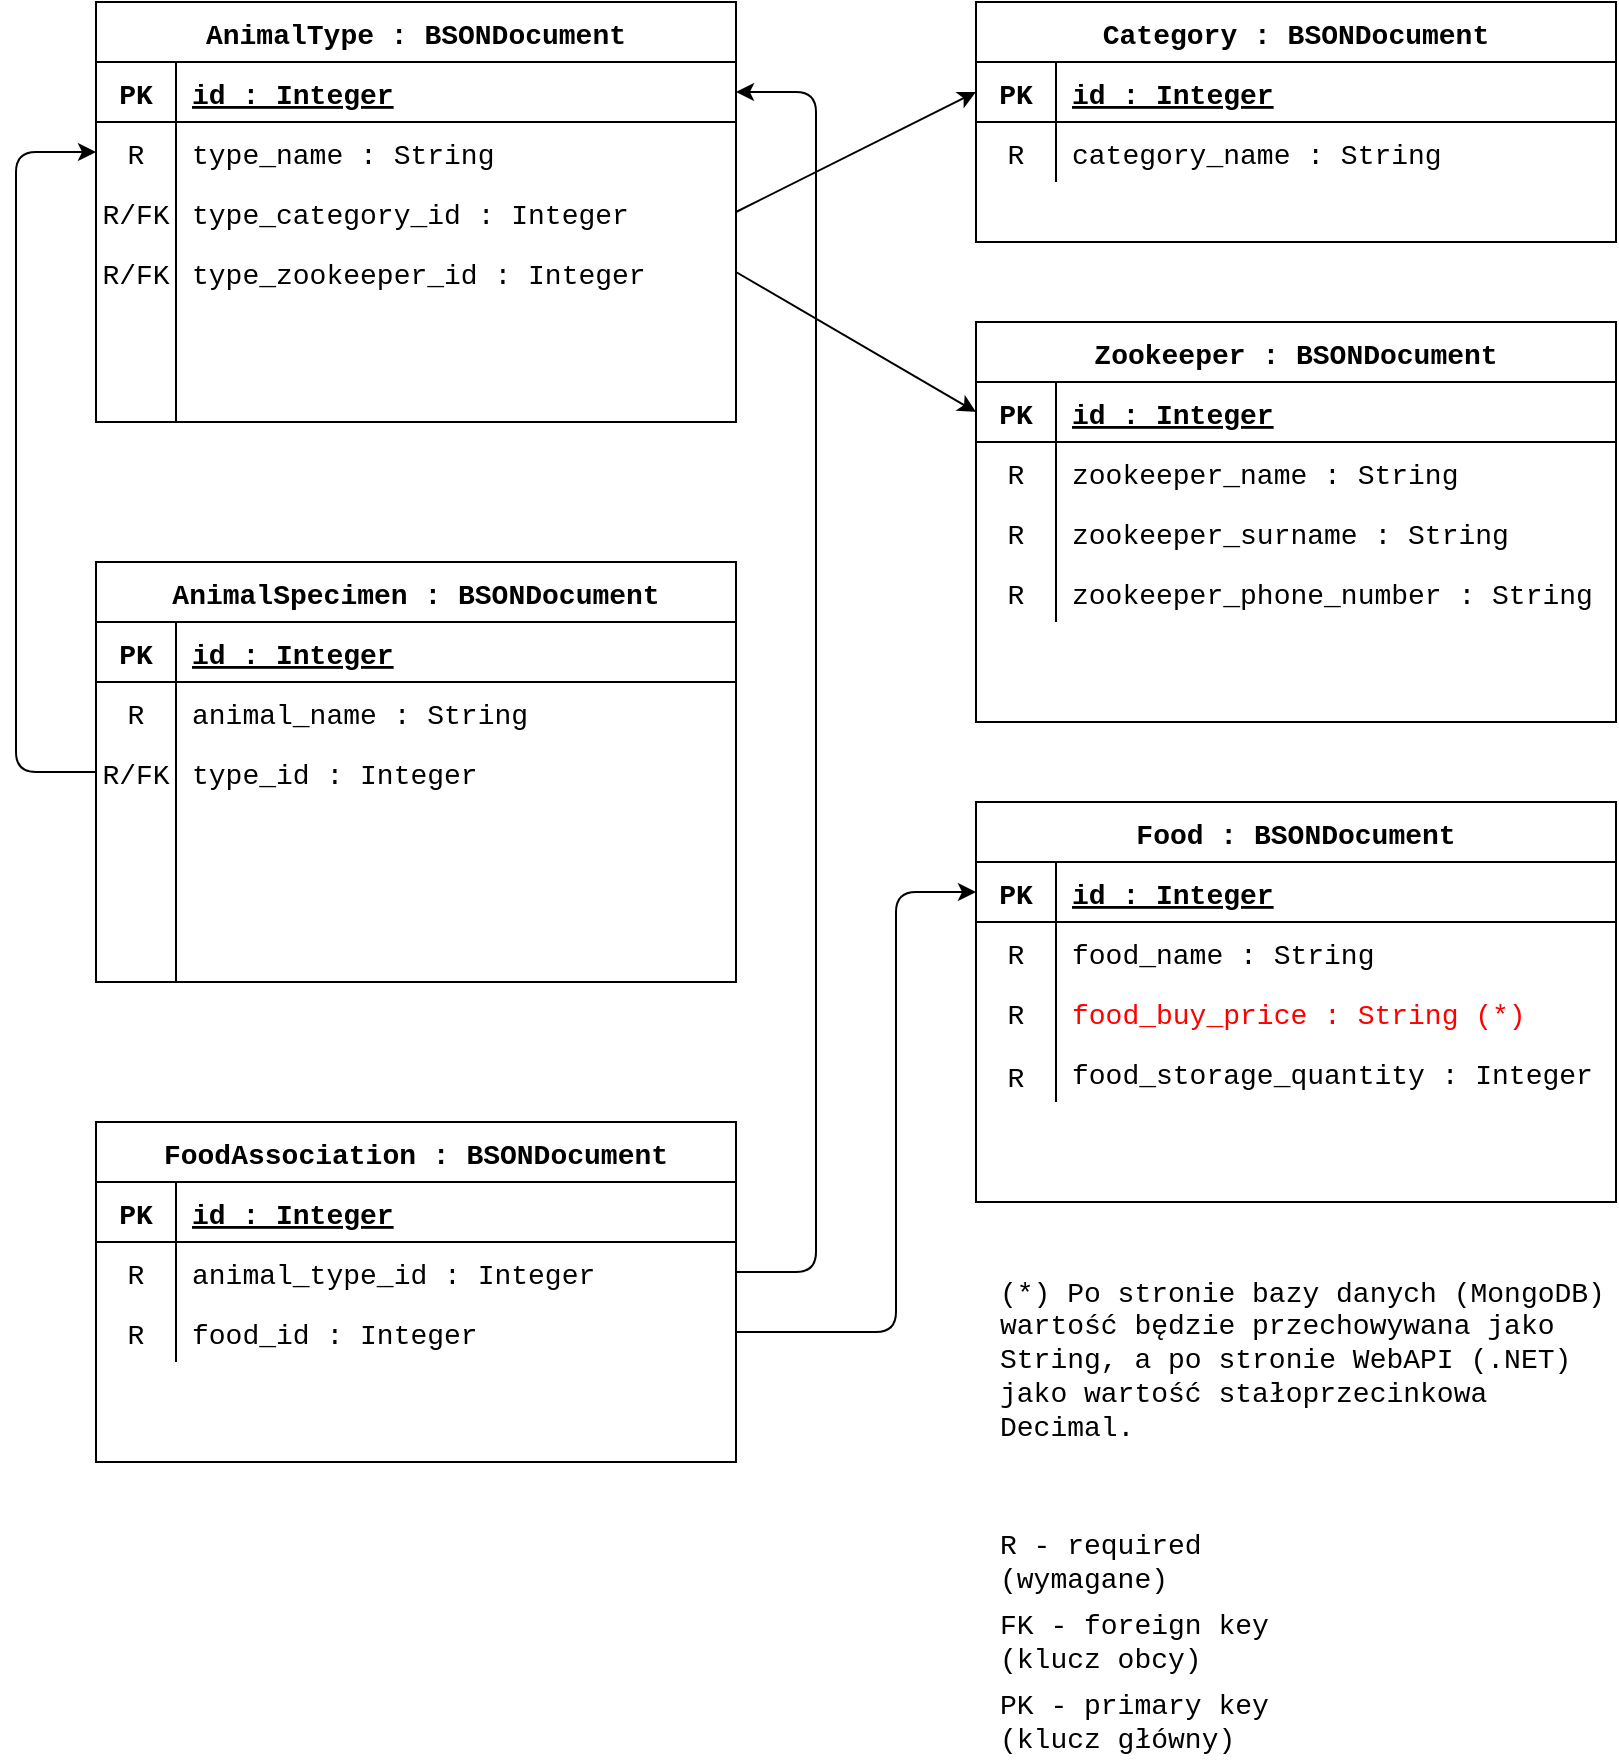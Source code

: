 <mxfile version="14.7.3" type="github">
  <diagram id="IGLxWHjV8x6iXl9puWFN" name="Page-1">
    <mxGraphModel dx="1822" dy="791" grid="1" gridSize="10" guides="1" tooltips="1" connect="1" arrows="1" fold="1" page="0" pageScale="1" pageWidth="827" pageHeight="1169" math="0" shadow="0">
      <root>
        <mxCell id="0" />
        <mxCell id="1" parent="0" />
        <mxCell id="Fxgzw8GBScZq0T7jmYtF-1" value="Zookeeper : BSONDocument" style="shape=table;startSize=30;container=1;collapsible=1;childLayout=tableLayout;fixedRows=1;rowLines=0;fontStyle=1;align=center;resizeLast=1;fontFamily=Courier New;fontSize=14;" parent="1" vertex="1">
          <mxGeometry x="440" y="240" width="320" height="200" as="geometry" />
        </mxCell>
        <mxCell id="Fxgzw8GBScZq0T7jmYtF-2" value="" style="shape=partialRectangle;collapsible=0;dropTarget=0;pointerEvents=0;fillColor=none;top=0;left=0;bottom=1;right=0;points=[[0,0.5],[1,0.5]];portConstraint=eastwest;fontFamily=Courier New;fontSize=14;" parent="Fxgzw8GBScZq0T7jmYtF-1" vertex="1">
          <mxGeometry y="30" width="320" height="30" as="geometry" />
        </mxCell>
        <mxCell id="Fxgzw8GBScZq0T7jmYtF-3" value="PK" style="shape=partialRectangle;connectable=0;fillColor=none;top=0;left=0;bottom=0;right=0;fontStyle=1;overflow=hidden;fontFamily=Courier New;fontSize=14;" parent="Fxgzw8GBScZq0T7jmYtF-2" vertex="1">
          <mxGeometry width="40" height="30" as="geometry" />
        </mxCell>
        <mxCell id="Fxgzw8GBScZq0T7jmYtF-4" value="id : Integer" style="shape=partialRectangle;connectable=0;fillColor=none;top=0;left=0;bottom=0;right=0;align=left;spacingLeft=6;fontStyle=5;overflow=hidden;fontFamily=Courier New;fontSize=14;" parent="Fxgzw8GBScZq0T7jmYtF-2" vertex="1">
          <mxGeometry x="40" width="280" height="30" as="geometry" />
        </mxCell>
        <mxCell id="Fxgzw8GBScZq0T7jmYtF-5" value="" style="shape=partialRectangle;collapsible=0;dropTarget=0;pointerEvents=0;fillColor=none;top=0;left=0;bottom=0;right=0;points=[[0,0.5],[1,0.5]];portConstraint=eastwest;fontFamily=Courier New;fontSize=14;" parent="Fxgzw8GBScZq0T7jmYtF-1" vertex="1">
          <mxGeometry y="60" width="320" height="30" as="geometry" />
        </mxCell>
        <mxCell id="Fxgzw8GBScZq0T7jmYtF-6" value="R" style="shape=partialRectangle;connectable=0;fillColor=none;top=0;left=0;bottom=0;right=0;editable=1;overflow=hidden;fontFamily=Courier New;fontSize=14;" parent="Fxgzw8GBScZq0T7jmYtF-5" vertex="1">
          <mxGeometry width="40" height="30" as="geometry" />
        </mxCell>
        <mxCell id="Fxgzw8GBScZq0T7jmYtF-7" value="zookeeper_name : String" style="shape=partialRectangle;connectable=0;fillColor=none;top=0;left=0;bottom=0;right=0;align=left;spacingLeft=6;overflow=hidden;fontFamily=Courier New;fontSize=14;" parent="Fxgzw8GBScZq0T7jmYtF-5" vertex="1">
          <mxGeometry x="40" width="280" height="30" as="geometry" />
        </mxCell>
        <mxCell id="Fxgzw8GBScZq0T7jmYtF-8" value="" style="shape=partialRectangle;collapsible=0;dropTarget=0;pointerEvents=0;fillColor=none;top=0;left=0;bottom=0;right=0;points=[[0,0.5],[1,0.5]];portConstraint=eastwest;fontFamily=Courier New;fontSize=14;" parent="Fxgzw8GBScZq0T7jmYtF-1" vertex="1">
          <mxGeometry y="90" width="320" height="30" as="geometry" />
        </mxCell>
        <mxCell id="Fxgzw8GBScZq0T7jmYtF-9" value="R" style="shape=partialRectangle;connectable=0;fillColor=none;top=0;left=0;bottom=0;right=0;editable=1;overflow=hidden;fontFamily=Courier New;fontSize=14;" parent="Fxgzw8GBScZq0T7jmYtF-8" vertex="1">
          <mxGeometry width="40" height="30" as="geometry" />
        </mxCell>
        <mxCell id="Fxgzw8GBScZq0T7jmYtF-10" value="zookeeper_surname : String" style="shape=partialRectangle;connectable=0;fillColor=none;top=0;left=0;bottom=0;right=0;align=left;spacingLeft=6;overflow=hidden;fontFamily=Courier New;fontSize=14;" parent="Fxgzw8GBScZq0T7jmYtF-8" vertex="1">
          <mxGeometry x="40" width="280" height="30" as="geometry" />
        </mxCell>
        <mxCell id="Fxgzw8GBScZq0T7jmYtF-11" value="" style="shape=partialRectangle;collapsible=0;dropTarget=0;pointerEvents=0;fillColor=none;top=0;left=0;bottom=0;right=0;points=[[0,0.5],[1,0.5]];portConstraint=eastwest;fontFamily=Courier New;fontSize=14;" parent="Fxgzw8GBScZq0T7jmYtF-1" vertex="1">
          <mxGeometry y="120" width="320" height="30" as="geometry" />
        </mxCell>
        <mxCell id="Fxgzw8GBScZq0T7jmYtF-12" value="R" style="shape=partialRectangle;connectable=0;fillColor=none;top=0;left=0;bottom=0;right=0;editable=1;overflow=hidden;fontFamily=Courier New;fontSize=14;" parent="Fxgzw8GBScZq0T7jmYtF-11" vertex="1">
          <mxGeometry width="40" height="30" as="geometry" />
        </mxCell>
        <mxCell id="Fxgzw8GBScZq0T7jmYtF-13" value="zookeeper_phone_number : String" style="shape=partialRectangle;connectable=0;fillColor=none;top=0;left=0;bottom=0;right=0;align=left;spacingLeft=6;overflow=hidden;fontFamily=Courier New;fontSize=14;" parent="Fxgzw8GBScZq0T7jmYtF-11" vertex="1">
          <mxGeometry x="40" width="280" height="30" as="geometry" />
        </mxCell>
        <mxCell id="Fxgzw8GBScZq0T7jmYtF-14" value="Category : BSONDocument" style="shape=table;startSize=30;container=1;collapsible=1;childLayout=tableLayout;fixedRows=1;rowLines=0;fontStyle=1;align=center;resizeLast=1;fontFamily=Courier New;fontSize=14;" parent="1" vertex="1">
          <mxGeometry x="440" y="80" width="320" height="120" as="geometry" />
        </mxCell>
        <mxCell id="Fxgzw8GBScZq0T7jmYtF-15" value="" style="shape=partialRectangle;collapsible=0;dropTarget=0;pointerEvents=0;fillColor=none;top=0;left=0;bottom=1;right=0;points=[[0,0.5],[1,0.5]];portConstraint=eastwest;fontFamily=Courier New;fontSize=14;" parent="Fxgzw8GBScZq0T7jmYtF-14" vertex="1">
          <mxGeometry y="30" width="320" height="30" as="geometry" />
        </mxCell>
        <mxCell id="Fxgzw8GBScZq0T7jmYtF-16" value="PK" style="shape=partialRectangle;connectable=0;fillColor=none;top=0;left=0;bottom=0;right=0;fontStyle=1;overflow=hidden;fontFamily=Courier New;fontSize=14;" parent="Fxgzw8GBScZq0T7jmYtF-15" vertex="1">
          <mxGeometry width="40" height="30" as="geometry" />
        </mxCell>
        <mxCell id="Fxgzw8GBScZq0T7jmYtF-17" value="id : Integer" style="shape=partialRectangle;connectable=0;fillColor=none;top=0;left=0;bottom=0;right=0;align=left;spacingLeft=6;fontStyle=5;overflow=hidden;fontFamily=Courier New;fontSize=14;" parent="Fxgzw8GBScZq0T7jmYtF-15" vertex="1">
          <mxGeometry x="40" width="280" height="30" as="geometry" />
        </mxCell>
        <mxCell id="Fxgzw8GBScZq0T7jmYtF-18" value="" style="shape=partialRectangle;collapsible=0;dropTarget=0;pointerEvents=0;fillColor=none;top=0;left=0;bottom=0;right=0;points=[[0,0.5],[1,0.5]];portConstraint=eastwest;fontFamily=Courier New;fontSize=14;" parent="Fxgzw8GBScZq0T7jmYtF-14" vertex="1">
          <mxGeometry y="60" width="320" height="30" as="geometry" />
        </mxCell>
        <mxCell id="Fxgzw8GBScZq0T7jmYtF-19" value="R" style="shape=partialRectangle;connectable=0;fillColor=none;top=0;left=0;bottom=0;right=0;editable=1;overflow=hidden;fontFamily=Courier New;fontSize=14;" parent="Fxgzw8GBScZq0T7jmYtF-18" vertex="1">
          <mxGeometry width="40" height="30" as="geometry" />
        </mxCell>
        <mxCell id="Fxgzw8GBScZq0T7jmYtF-20" value="category_name : String" style="shape=partialRectangle;connectable=0;fillColor=none;top=0;left=0;bottom=0;right=0;align=left;spacingLeft=6;overflow=hidden;fontFamily=Courier New;fontSize=14;" parent="Fxgzw8GBScZq0T7jmYtF-18" vertex="1">
          <mxGeometry x="40" width="280" height="30" as="geometry" />
        </mxCell>
        <mxCell id="Fxgzw8GBScZq0T7jmYtF-21" value="" style="group;fontFamily=Courier New;fontSize=14;" parent="1" vertex="1" connectable="0">
          <mxGeometry x="440" y="480" width="320" height="200" as="geometry" />
        </mxCell>
        <mxCell id="Fxgzw8GBScZq0T7jmYtF-22" value="Food : BSONDocument" style="shape=table;startSize=30;container=1;collapsible=1;childLayout=tableLayout;fixedRows=1;rowLines=0;fontStyle=1;align=center;resizeLast=1;fontFamily=Courier New;fontSize=14;" parent="Fxgzw8GBScZq0T7jmYtF-21" vertex="1">
          <mxGeometry width="320" height="200" as="geometry" />
        </mxCell>
        <mxCell id="Fxgzw8GBScZq0T7jmYtF-23" value="" style="shape=partialRectangle;collapsible=0;dropTarget=0;pointerEvents=0;fillColor=none;top=0;left=0;bottom=1;right=0;points=[[0,0.5],[1,0.5]];portConstraint=eastwest;fontFamily=Courier New;fontSize=14;" parent="Fxgzw8GBScZq0T7jmYtF-22" vertex="1">
          <mxGeometry y="30" width="320" height="30" as="geometry" />
        </mxCell>
        <mxCell id="Fxgzw8GBScZq0T7jmYtF-24" value="PK" style="shape=partialRectangle;connectable=0;fillColor=none;top=0;left=0;bottom=0;right=0;fontStyle=1;overflow=hidden;fontFamily=Courier New;fontSize=14;" parent="Fxgzw8GBScZq0T7jmYtF-23" vertex="1">
          <mxGeometry width="40" height="30" as="geometry" />
        </mxCell>
        <mxCell id="Fxgzw8GBScZq0T7jmYtF-25" value="id : Integer" style="shape=partialRectangle;connectable=0;fillColor=none;top=0;left=0;bottom=0;right=0;align=left;spacingLeft=6;fontStyle=5;overflow=hidden;fontFamily=Courier New;fontSize=14;" parent="Fxgzw8GBScZq0T7jmYtF-23" vertex="1">
          <mxGeometry x="40" width="280" height="30" as="geometry" />
        </mxCell>
        <mxCell id="Fxgzw8GBScZq0T7jmYtF-26" value="" style="shape=partialRectangle;collapsible=0;dropTarget=0;pointerEvents=0;fillColor=none;top=0;left=0;bottom=0;right=0;points=[[0,0.5],[1,0.5]];portConstraint=eastwest;fontFamily=Courier New;fontSize=14;" parent="Fxgzw8GBScZq0T7jmYtF-22" vertex="1">
          <mxGeometry y="60" width="320" height="30" as="geometry" />
        </mxCell>
        <mxCell id="Fxgzw8GBScZq0T7jmYtF-27" value="R" style="shape=partialRectangle;connectable=0;fillColor=none;top=0;left=0;bottom=0;right=0;editable=1;overflow=hidden;fontFamily=Courier New;fontSize=14;" parent="Fxgzw8GBScZq0T7jmYtF-26" vertex="1">
          <mxGeometry width="40" height="30" as="geometry" />
        </mxCell>
        <mxCell id="Fxgzw8GBScZq0T7jmYtF-28" value="food_name : String" style="shape=partialRectangle;connectable=0;fillColor=none;top=0;left=0;bottom=0;right=0;align=left;spacingLeft=6;overflow=hidden;fontFamily=Courier New;fontSize=14;" parent="Fxgzw8GBScZq0T7jmYtF-26" vertex="1">
          <mxGeometry x="40" width="280" height="30" as="geometry" />
        </mxCell>
        <mxCell id="Fxgzw8GBScZq0T7jmYtF-29" value="" style="shape=partialRectangle;collapsible=0;dropTarget=0;pointerEvents=0;fillColor=none;top=0;left=0;bottom=0;right=0;points=[[0,0.5],[1,0.5]];portConstraint=eastwest;fontFamily=Courier New;fontSize=14;" parent="Fxgzw8GBScZq0T7jmYtF-22" vertex="1">
          <mxGeometry y="90" width="320" height="30" as="geometry" />
        </mxCell>
        <mxCell id="Fxgzw8GBScZq0T7jmYtF-30" value="" style="shape=partialRectangle;connectable=0;fillColor=none;top=0;left=0;bottom=0;right=0;editable=1;overflow=hidden;fontFamily=Courier New;fontSize=14;" parent="Fxgzw8GBScZq0T7jmYtF-29" vertex="1">
          <mxGeometry width="40" height="30" as="geometry" />
        </mxCell>
        <mxCell id="Fxgzw8GBScZq0T7jmYtF-31" value="food_buy_price : String (*)" style="shape=partialRectangle;connectable=0;fillColor=none;top=0;left=0;bottom=0;right=0;align=left;spacingLeft=6;overflow=hidden;fontFamily=Courier New;fontSize=14;fontColor=#FF0000;" parent="Fxgzw8GBScZq0T7jmYtF-29" vertex="1">
          <mxGeometry x="40" width="280" height="30" as="geometry" />
        </mxCell>
        <mxCell id="Fxgzw8GBScZq0T7jmYtF-32" value="" style="shape=partialRectangle;collapsible=0;dropTarget=0;pointerEvents=0;fillColor=none;top=0;left=0;bottom=0;right=0;points=[[0,0.5],[1,0.5]];portConstraint=eastwest;fontFamily=Courier New;fontSize=14;" parent="Fxgzw8GBScZq0T7jmYtF-22" vertex="1">
          <mxGeometry y="120" width="320" height="30" as="geometry" />
        </mxCell>
        <mxCell id="Fxgzw8GBScZq0T7jmYtF-33" value="" style="shape=partialRectangle;connectable=0;fillColor=none;top=0;left=0;bottom=0;right=0;editable=1;overflow=hidden;fontFamily=Courier New;fontSize=14;" parent="Fxgzw8GBScZq0T7jmYtF-32" vertex="1">
          <mxGeometry width="40" height="30" as="geometry" />
        </mxCell>
        <mxCell id="Fxgzw8GBScZq0T7jmYtF-34" value="food_storage_quantity : Integer" style="shape=partialRectangle;connectable=0;fillColor=none;top=0;left=0;bottom=0;right=0;align=left;spacingLeft=6;overflow=hidden;fontFamily=Courier New;fontSize=14;" parent="Fxgzw8GBScZq0T7jmYtF-32" vertex="1">
          <mxGeometry x="40" width="280" height="30" as="geometry" />
        </mxCell>
        <mxCell id="Fxgzw8GBScZq0T7jmYtF-35" value="R" style="shape=partialRectangle;connectable=0;fillColor=none;top=0;left=0;bottom=0;right=0;editable=1;overflow=hidden;fontFamily=Courier New;fontSize=14;" parent="Fxgzw8GBScZq0T7jmYtF-21" vertex="1">
          <mxGeometry y="117.5" width="40" height="37.5" as="geometry" />
        </mxCell>
        <mxCell id="Fxgzw8GBScZq0T7jmYtF-36" value="R" style="shape=partialRectangle;connectable=0;fillColor=none;top=0;left=0;bottom=0;right=0;editable=1;overflow=hidden;fontFamily=Courier New;fontSize=14;" parent="Fxgzw8GBScZq0T7jmYtF-21" vertex="1">
          <mxGeometry y="86" width="40" height="37.5" as="geometry" />
        </mxCell>
        <mxCell id="Fxgzw8GBScZq0T7jmYtF-37" value="" style="group;fontFamily=Courier New;fontSize=14;" parent="1" vertex="1" connectable="0">
          <mxGeometry y="80" width="320" height="240" as="geometry" />
        </mxCell>
        <mxCell id="Fxgzw8GBScZq0T7jmYtF-38" value="AnimalType : BSONDocument" style="shape=table;startSize=30;container=1;collapsible=1;childLayout=tableLayout;fixedRows=1;rowLines=0;fontStyle=1;align=center;resizeLast=1;fontFamily=Courier New;fontSize=14;" parent="Fxgzw8GBScZq0T7jmYtF-37" vertex="1">
          <mxGeometry width="320" height="210" as="geometry" />
        </mxCell>
        <mxCell id="Fxgzw8GBScZq0T7jmYtF-39" value="" style="shape=partialRectangle;collapsible=0;dropTarget=0;pointerEvents=0;fillColor=none;top=0;left=0;bottom=1;right=0;points=[[0,0.5],[1,0.5]];portConstraint=eastwest;fontFamily=Courier New;fontSize=14;" parent="Fxgzw8GBScZq0T7jmYtF-38" vertex="1">
          <mxGeometry y="30" width="320" height="30" as="geometry" />
        </mxCell>
        <mxCell id="Fxgzw8GBScZq0T7jmYtF-40" value="PK" style="shape=partialRectangle;connectable=0;fillColor=none;top=0;left=0;bottom=0;right=0;fontStyle=1;overflow=hidden;fontFamily=Courier New;fontSize=14;" parent="Fxgzw8GBScZq0T7jmYtF-39" vertex="1">
          <mxGeometry width="40" height="30" as="geometry" />
        </mxCell>
        <mxCell id="Fxgzw8GBScZq0T7jmYtF-41" value="id : Integer" style="shape=partialRectangle;connectable=0;fillColor=none;top=0;left=0;bottom=0;right=0;align=left;spacingLeft=6;fontStyle=5;overflow=hidden;fontFamily=Courier New;fontSize=14;" parent="Fxgzw8GBScZq0T7jmYtF-39" vertex="1">
          <mxGeometry x="40" width="280" height="30" as="geometry" />
        </mxCell>
        <mxCell id="Fxgzw8GBScZq0T7jmYtF-42" value="" style="shape=partialRectangle;collapsible=0;dropTarget=0;pointerEvents=0;fillColor=none;top=0;left=0;bottom=0;right=0;points=[[0,0.5],[1,0.5]];portConstraint=eastwest;fontFamily=Courier New;fontSize=14;" parent="Fxgzw8GBScZq0T7jmYtF-38" vertex="1">
          <mxGeometry y="60" width="320" height="30" as="geometry" />
        </mxCell>
        <mxCell id="Fxgzw8GBScZq0T7jmYtF-43" value="R" style="shape=partialRectangle;connectable=0;fillColor=none;top=0;left=0;bottom=0;right=0;editable=1;overflow=hidden;fontFamily=Courier New;fontSize=14;" parent="Fxgzw8GBScZq0T7jmYtF-42" vertex="1">
          <mxGeometry width="40" height="30" as="geometry" />
        </mxCell>
        <mxCell id="Fxgzw8GBScZq0T7jmYtF-44" value="type_name : String" style="shape=partialRectangle;connectable=0;fillColor=none;top=0;left=0;bottom=0;right=0;align=left;spacingLeft=6;overflow=hidden;fontFamily=Courier New;fontSize=14;" parent="Fxgzw8GBScZq0T7jmYtF-42" vertex="1">
          <mxGeometry x="40" width="280" height="30" as="geometry" />
        </mxCell>
        <mxCell id="Fxgzw8GBScZq0T7jmYtF-45" value="" style="shape=partialRectangle;collapsible=0;dropTarget=0;pointerEvents=0;fillColor=none;top=0;left=0;bottom=0;right=0;points=[[0,0.5],[1,0.5]];portConstraint=eastwest;fontFamily=Courier New;fontSize=14;" parent="Fxgzw8GBScZq0T7jmYtF-38" vertex="1">
          <mxGeometry y="90" width="320" height="30" as="geometry" />
        </mxCell>
        <mxCell id="Fxgzw8GBScZq0T7jmYtF-46" value="R/FK" style="shape=partialRectangle;connectable=0;fillColor=none;top=0;left=0;bottom=0;right=0;editable=1;overflow=hidden;fontFamily=Courier New;fontSize=14;" parent="Fxgzw8GBScZq0T7jmYtF-45" vertex="1">
          <mxGeometry width="40" height="30" as="geometry" />
        </mxCell>
        <mxCell id="Fxgzw8GBScZq0T7jmYtF-47" value="type_category_id : Integer" style="shape=partialRectangle;connectable=0;fillColor=none;top=0;left=0;bottom=0;right=0;align=left;spacingLeft=6;overflow=hidden;fontFamily=Courier New;fontSize=14;" parent="Fxgzw8GBScZq0T7jmYtF-45" vertex="1">
          <mxGeometry x="40" width="280" height="30" as="geometry" />
        </mxCell>
        <mxCell id="Fxgzw8GBScZq0T7jmYtF-48" value="" style="shape=partialRectangle;collapsible=0;dropTarget=0;pointerEvents=0;fillColor=none;top=0;left=0;bottom=0;right=0;points=[[0,0.5],[1,0.5]];portConstraint=eastwest;fontFamily=Courier New;fontSize=14;" parent="Fxgzw8GBScZq0T7jmYtF-38" vertex="1">
          <mxGeometry y="120" width="320" height="30" as="geometry" />
        </mxCell>
        <mxCell id="Fxgzw8GBScZq0T7jmYtF-49" value="R/FK" style="shape=partialRectangle;connectable=0;fillColor=none;top=0;left=0;bottom=0;right=0;editable=1;overflow=hidden;fontFamily=Courier New;fontSize=14;" parent="Fxgzw8GBScZq0T7jmYtF-48" vertex="1">
          <mxGeometry width="40" height="30" as="geometry" />
        </mxCell>
        <mxCell id="Fxgzw8GBScZq0T7jmYtF-50" value="type_zookeeper_id : Integer" style="shape=partialRectangle;connectable=0;fillColor=none;top=0;left=0;bottom=0;right=0;align=left;spacingLeft=6;overflow=hidden;fontFamily=Courier New;fontSize=14;" parent="Fxgzw8GBScZq0T7jmYtF-48" vertex="1">
          <mxGeometry x="40" width="280" height="30" as="geometry" />
        </mxCell>
        <mxCell id="Fxgzw8GBScZq0T7jmYtF-51" value="" style="shape=partialRectangle;collapsible=0;dropTarget=0;pointerEvents=0;fillColor=none;top=0;left=0;bottom=0;right=0;points=[[0,0.5],[1,0.5]];portConstraint=eastwest;fontFamily=Courier New;fontSize=14;" parent="Fxgzw8GBScZq0T7jmYtF-38" vertex="1">
          <mxGeometry y="150" width="320" height="30" as="geometry" />
        </mxCell>
        <mxCell id="Fxgzw8GBScZq0T7jmYtF-52" value="" style="shape=partialRectangle;connectable=0;fillColor=none;top=0;left=0;bottom=0;right=0;editable=1;overflow=hidden;fontFamily=Courier New;fontSize=14;" parent="Fxgzw8GBScZq0T7jmYtF-51" vertex="1">
          <mxGeometry width="40" height="30" as="geometry" />
        </mxCell>
        <mxCell id="Fxgzw8GBScZq0T7jmYtF-53" value="" style="shape=partialRectangle;connectable=0;fillColor=none;top=0;left=0;bottom=0;right=0;align=left;spacingLeft=6;overflow=hidden;fontFamily=Courier New;fontSize=14;" parent="Fxgzw8GBScZq0T7jmYtF-51" vertex="1">
          <mxGeometry x="40" width="280" height="30" as="geometry" />
        </mxCell>
        <mxCell id="Fxgzw8GBScZq0T7jmYtF-54" value="" style="shape=partialRectangle;collapsible=0;dropTarget=0;pointerEvents=0;fillColor=none;top=0;left=0;bottom=0;right=0;points=[[0,0.5],[1,0.5]];portConstraint=eastwest;fontFamily=Courier New;fontSize=14;" parent="Fxgzw8GBScZq0T7jmYtF-38" vertex="1">
          <mxGeometry y="180" width="320" height="30" as="geometry" />
        </mxCell>
        <mxCell id="Fxgzw8GBScZq0T7jmYtF-55" value="" style="shape=partialRectangle;connectable=0;fillColor=none;top=0;left=0;bottom=0;right=0;editable=1;overflow=hidden;fontFamily=Courier New;fontSize=14;" parent="Fxgzw8GBScZq0T7jmYtF-54" vertex="1">
          <mxGeometry width="40" height="30" as="geometry" />
        </mxCell>
        <mxCell id="Fxgzw8GBScZq0T7jmYtF-56" value="" style="shape=partialRectangle;connectable=0;fillColor=none;top=0;left=0;bottom=0;right=0;align=left;spacingLeft=6;overflow=hidden;fontFamily=Courier New;fontSize=14;" parent="Fxgzw8GBScZq0T7jmYtF-54" vertex="1">
          <mxGeometry x="40" width="280" height="30" as="geometry" />
        </mxCell>
        <mxCell id="Fxgzw8GBScZq0T7jmYtF-60" value="&lt;div&gt;R - required&lt;/div&gt;&lt;div&gt;(wymagane)&lt;/div&gt;" style="text;html=1;strokeColor=none;fillColor=none;align=left;verticalAlign=middle;whiteSpace=wrap;rounded=0;fontFamily=Courier New;fontSize=14;spacingLeft=10;" parent="1" vertex="1">
          <mxGeometry x="440" y="840.5" width="240" height="39" as="geometry" />
        </mxCell>
        <mxCell id="Fxgzw8GBScZq0T7jmYtF-61" value="&lt;div&gt;FK - foreign key&lt;/div&gt;&lt;div&gt;(klucz obcy)&lt;br&gt;&lt;/div&gt;" style="text;html=1;strokeColor=none;fillColor=none;align=left;verticalAlign=middle;whiteSpace=wrap;rounded=0;fontFamily=Courier New;fontSize=14;spacingLeft=10;" parent="1" vertex="1">
          <mxGeometry x="440" y="879.5" width="240" height="40" as="geometry" />
        </mxCell>
        <mxCell id="Fxgzw8GBScZq0T7jmYtF-62" value="&lt;div&gt;(*) Po stronie bazy danych (MongoDB)&lt;/div&gt;&lt;div&gt;wartość będzie przechowywana jako&lt;/div&gt;&lt;div&gt;String, a po stronie WebAPI (.NET)&lt;/div&gt;&lt;div&gt;jako wartość stałoprzecinkowa Decimal.&lt;br&gt;&lt;/div&gt;" style="text;html=1;strokeColor=none;fillColor=none;align=left;verticalAlign=middle;whiteSpace=wrap;rounded=0;fontFamily=Courier New;fontSize=14;spacingLeft=10;" parent="1" vertex="1">
          <mxGeometry x="440" y="719" width="320" height="80" as="geometry" />
        </mxCell>
        <mxCell id="Fxgzw8GBScZq0T7jmYtF-63" value="&lt;div&gt;PK - primary key&lt;/div&gt;&lt;div&gt;(klucz główny)&lt;br&gt;&lt;/div&gt;" style="text;html=1;strokeColor=none;fillColor=none;align=left;verticalAlign=middle;whiteSpace=wrap;rounded=0;fontFamily=Courier New;fontSize=14;spacingLeft=10;" parent="1" vertex="1">
          <mxGeometry x="440" y="919.5" width="240" height="40" as="geometry" />
        </mxCell>
        <mxCell id="6MuuVzTeAzCvTg_UAYK_-52" value="" style="group;fontFamily=Courier New;fontSize=14;" vertex="1" connectable="0" parent="1">
          <mxGeometry y="360" width="320" height="160" as="geometry" />
        </mxCell>
        <mxCell id="6MuuVzTeAzCvTg_UAYK_-53" value="AnimalSpecimen : BSONDocument" style="shape=table;startSize=30;container=1;collapsible=1;childLayout=tableLayout;fixedRows=1;rowLines=0;fontStyle=1;align=center;resizeLast=1;fontFamily=Courier New;fontSize=14;" vertex="1" parent="6MuuVzTeAzCvTg_UAYK_-52">
          <mxGeometry width="320" height="210" as="geometry" />
        </mxCell>
        <mxCell id="6MuuVzTeAzCvTg_UAYK_-54" value="" style="shape=partialRectangle;collapsible=0;dropTarget=0;pointerEvents=0;fillColor=none;top=0;left=0;bottom=1;right=0;points=[[0,0.5],[1,0.5]];portConstraint=eastwest;fontFamily=Courier New;fontSize=14;" vertex="1" parent="6MuuVzTeAzCvTg_UAYK_-53">
          <mxGeometry y="30" width="320" height="30" as="geometry" />
        </mxCell>
        <mxCell id="6MuuVzTeAzCvTg_UAYK_-55" value="PK" style="shape=partialRectangle;connectable=0;fillColor=none;top=0;left=0;bottom=0;right=0;fontStyle=1;overflow=hidden;fontFamily=Courier New;fontSize=14;" vertex="1" parent="6MuuVzTeAzCvTg_UAYK_-54">
          <mxGeometry width="40" height="30" as="geometry" />
        </mxCell>
        <mxCell id="6MuuVzTeAzCvTg_UAYK_-56" value="id : Integer" style="shape=partialRectangle;connectable=0;fillColor=none;top=0;left=0;bottom=0;right=0;align=left;spacingLeft=6;fontStyle=5;overflow=hidden;fontFamily=Courier New;fontSize=14;" vertex="1" parent="6MuuVzTeAzCvTg_UAYK_-54">
          <mxGeometry x="40" width="280" height="30" as="geometry" />
        </mxCell>
        <mxCell id="6MuuVzTeAzCvTg_UAYK_-57" value="" style="shape=partialRectangle;collapsible=0;dropTarget=0;pointerEvents=0;fillColor=none;top=0;left=0;bottom=0;right=0;points=[[0,0.5],[1,0.5]];portConstraint=eastwest;fontFamily=Courier New;fontSize=14;" vertex="1" parent="6MuuVzTeAzCvTg_UAYK_-53">
          <mxGeometry y="60" width="320" height="30" as="geometry" />
        </mxCell>
        <mxCell id="6MuuVzTeAzCvTg_UAYK_-58" value="R" style="shape=partialRectangle;connectable=0;fillColor=none;top=0;left=0;bottom=0;right=0;editable=1;overflow=hidden;fontFamily=Courier New;fontSize=14;" vertex="1" parent="6MuuVzTeAzCvTg_UAYK_-57">
          <mxGeometry width="40" height="30" as="geometry" />
        </mxCell>
        <mxCell id="6MuuVzTeAzCvTg_UAYK_-59" value="animal_name : String" style="shape=partialRectangle;connectable=0;fillColor=none;top=0;left=0;bottom=0;right=0;align=left;spacingLeft=6;overflow=hidden;fontFamily=Courier New;fontSize=14;" vertex="1" parent="6MuuVzTeAzCvTg_UAYK_-57">
          <mxGeometry x="40" width="280" height="30" as="geometry" />
        </mxCell>
        <mxCell id="6MuuVzTeAzCvTg_UAYK_-60" value="" style="shape=partialRectangle;collapsible=0;dropTarget=0;pointerEvents=0;fillColor=none;top=0;left=0;bottom=0;right=0;points=[[0,0.5],[1,0.5]];portConstraint=eastwest;fontFamily=Courier New;fontSize=14;" vertex="1" parent="6MuuVzTeAzCvTg_UAYK_-53">
          <mxGeometry y="90" width="320" height="30" as="geometry" />
        </mxCell>
        <mxCell id="6MuuVzTeAzCvTg_UAYK_-61" value="R/FK" style="shape=partialRectangle;connectable=0;fillColor=none;top=0;left=0;bottom=0;right=0;editable=1;overflow=hidden;fontFamily=Courier New;fontSize=14;" vertex="1" parent="6MuuVzTeAzCvTg_UAYK_-60">
          <mxGeometry width="40" height="30" as="geometry" />
        </mxCell>
        <mxCell id="6MuuVzTeAzCvTg_UAYK_-62" value="type_id : Integer" style="shape=partialRectangle;connectable=0;fillColor=none;top=0;left=0;bottom=0;right=0;align=left;spacingLeft=6;overflow=hidden;fontFamily=Courier New;fontSize=14;" vertex="1" parent="6MuuVzTeAzCvTg_UAYK_-60">
          <mxGeometry x="40" width="280" height="30" as="geometry" />
        </mxCell>
        <mxCell id="6MuuVzTeAzCvTg_UAYK_-63" value="" style="shape=partialRectangle;collapsible=0;dropTarget=0;pointerEvents=0;fillColor=none;top=0;left=0;bottom=0;right=0;points=[[0,0.5],[1,0.5]];portConstraint=eastwest;fontFamily=Courier New;fontSize=14;" vertex="1" parent="6MuuVzTeAzCvTg_UAYK_-53">
          <mxGeometry y="120" width="320" height="30" as="geometry" />
        </mxCell>
        <mxCell id="6MuuVzTeAzCvTg_UAYK_-64" value="" style="shape=partialRectangle;connectable=0;fillColor=none;top=0;left=0;bottom=0;right=0;editable=1;overflow=hidden;fontFamily=Courier New;fontSize=14;" vertex="1" parent="6MuuVzTeAzCvTg_UAYK_-63">
          <mxGeometry width="40" height="30" as="geometry" />
        </mxCell>
        <mxCell id="6MuuVzTeAzCvTg_UAYK_-65" value="" style="shape=partialRectangle;connectable=0;fillColor=none;top=0;left=0;bottom=0;right=0;align=left;spacingLeft=6;overflow=hidden;fontFamily=Courier New;fontSize=14;" vertex="1" parent="6MuuVzTeAzCvTg_UAYK_-63">
          <mxGeometry x="40" width="280" height="30" as="geometry" />
        </mxCell>
        <mxCell id="6MuuVzTeAzCvTg_UAYK_-66" value="" style="shape=partialRectangle;collapsible=0;dropTarget=0;pointerEvents=0;fillColor=none;top=0;left=0;bottom=0;right=0;points=[[0,0.5],[1,0.5]];portConstraint=eastwest;fontFamily=Courier New;fontSize=14;" vertex="1" parent="6MuuVzTeAzCvTg_UAYK_-53">
          <mxGeometry y="150" width="320" height="30" as="geometry" />
        </mxCell>
        <mxCell id="6MuuVzTeAzCvTg_UAYK_-67" value="" style="shape=partialRectangle;connectable=0;fillColor=none;top=0;left=0;bottom=0;right=0;editable=1;overflow=hidden;fontFamily=Courier New;fontSize=14;" vertex="1" parent="6MuuVzTeAzCvTg_UAYK_-66">
          <mxGeometry width="40" height="30" as="geometry" />
        </mxCell>
        <mxCell id="6MuuVzTeAzCvTg_UAYK_-68" value="" style="shape=partialRectangle;connectable=0;fillColor=none;top=0;left=0;bottom=0;right=0;align=left;spacingLeft=6;overflow=hidden;fontFamily=Courier New;fontSize=14;" vertex="1" parent="6MuuVzTeAzCvTg_UAYK_-66">
          <mxGeometry x="40" width="280" height="30" as="geometry" />
        </mxCell>
        <mxCell id="6MuuVzTeAzCvTg_UAYK_-69" value="" style="shape=partialRectangle;collapsible=0;dropTarget=0;pointerEvents=0;fillColor=none;top=0;left=0;bottom=0;right=0;points=[[0,0.5],[1,0.5]];portConstraint=eastwest;fontFamily=Courier New;fontSize=14;" vertex="1" parent="6MuuVzTeAzCvTg_UAYK_-53">
          <mxGeometry y="180" width="320" height="30" as="geometry" />
        </mxCell>
        <mxCell id="6MuuVzTeAzCvTg_UAYK_-70" value="" style="shape=partialRectangle;connectable=0;fillColor=none;top=0;left=0;bottom=0;right=0;editable=1;overflow=hidden;fontFamily=Courier New;fontSize=14;" vertex="1" parent="6MuuVzTeAzCvTg_UAYK_-69">
          <mxGeometry width="40" height="30" as="geometry" />
        </mxCell>
        <mxCell id="6MuuVzTeAzCvTg_UAYK_-71" value="" style="shape=partialRectangle;connectable=0;fillColor=none;top=0;left=0;bottom=0;right=0;align=left;spacingLeft=6;overflow=hidden;fontFamily=Courier New;fontSize=14;" vertex="1" parent="6MuuVzTeAzCvTg_UAYK_-69">
          <mxGeometry x="40" width="280" height="30" as="geometry" />
        </mxCell>
        <mxCell id="6MuuVzTeAzCvTg_UAYK_-72" value="" style="endArrow=classic;html=1;fontFamily=Courier New;entryX=0;entryY=0.5;entryDx=0;entryDy=0;exitX=1;exitY=0.5;exitDx=0;exitDy=0;" edge="1" parent="1" source="Fxgzw8GBScZq0T7jmYtF-45" target="Fxgzw8GBScZq0T7jmYtF-15">
          <mxGeometry width="50" height="50" relative="1" as="geometry">
            <mxPoint x="380" y="480" as="sourcePoint" />
            <mxPoint x="430" y="430" as="targetPoint" />
          </mxGeometry>
        </mxCell>
        <mxCell id="6MuuVzTeAzCvTg_UAYK_-73" value="" style="endArrow=classic;html=1;fontFamily=Courier New;entryX=0;entryY=0.5;entryDx=0;entryDy=0;exitX=1;exitY=0.5;exitDx=0;exitDy=0;" edge="1" parent="1" source="Fxgzw8GBScZq0T7jmYtF-48" target="Fxgzw8GBScZq0T7jmYtF-2">
          <mxGeometry width="50" height="50" relative="1" as="geometry">
            <mxPoint x="330" y="195" as="sourcePoint" />
            <mxPoint x="450" y="135" as="targetPoint" />
          </mxGeometry>
        </mxCell>
        <mxCell id="6MuuVzTeAzCvTg_UAYK_-75" value="" style="endArrow=classic;html=1;fontFamily=Courier New;edgeStyle=elbowEdgeStyle;entryX=0;entryY=0.5;entryDx=0;entryDy=0;" edge="1" parent="1" target="Fxgzw8GBScZq0T7jmYtF-42">
          <mxGeometry width="50" height="50" relative="1" as="geometry">
            <mxPoint y="465" as="sourcePoint" />
            <mxPoint y="160" as="targetPoint" />
            <Array as="points">
              <mxPoint x="-40" y="313" />
            </Array>
          </mxGeometry>
        </mxCell>
        <mxCell id="6MuuVzTeAzCvTg_UAYK_-76" value="" style="group;fontFamily=Courier New;fontSize=14;" vertex="1" connectable="0" parent="1">
          <mxGeometry y="640" width="320" height="200" as="geometry" />
        </mxCell>
        <mxCell id="6MuuVzTeAzCvTg_UAYK_-77" value="FoodAssociation : BSONDocument" style="shape=table;startSize=30;container=1;collapsible=1;childLayout=tableLayout;fixedRows=1;rowLines=0;fontStyle=1;align=center;resizeLast=1;fontFamily=Courier New;fontSize=14;" vertex="1" parent="6MuuVzTeAzCvTg_UAYK_-76">
          <mxGeometry width="320" height="170" as="geometry" />
        </mxCell>
        <mxCell id="6MuuVzTeAzCvTg_UAYK_-78" value="" style="shape=partialRectangle;collapsible=0;dropTarget=0;pointerEvents=0;fillColor=none;top=0;left=0;bottom=1;right=0;points=[[0,0.5],[1,0.5]];portConstraint=eastwest;fontFamily=Courier New;fontSize=14;" vertex="1" parent="6MuuVzTeAzCvTg_UAYK_-77">
          <mxGeometry y="30" width="320" height="30" as="geometry" />
        </mxCell>
        <mxCell id="6MuuVzTeAzCvTg_UAYK_-79" value="PK" style="shape=partialRectangle;connectable=0;fillColor=none;top=0;left=0;bottom=0;right=0;fontStyle=1;overflow=hidden;fontFamily=Courier New;fontSize=14;" vertex="1" parent="6MuuVzTeAzCvTg_UAYK_-78">
          <mxGeometry width="40" height="30" as="geometry" />
        </mxCell>
        <mxCell id="6MuuVzTeAzCvTg_UAYK_-80" value="id : Integer" style="shape=partialRectangle;connectable=0;fillColor=none;top=0;left=0;bottom=0;right=0;align=left;spacingLeft=6;fontStyle=5;overflow=hidden;fontFamily=Courier New;fontSize=14;" vertex="1" parent="6MuuVzTeAzCvTg_UAYK_-78">
          <mxGeometry x="40" width="280" height="30" as="geometry" />
        </mxCell>
        <mxCell id="6MuuVzTeAzCvTg_UAYK_-81" value="" style="shape=partialRectangle;collapsible=0;dropTarget=0;pointerEvents=0;fillColor=none;top=0;left=0;bottom=0;right=0;points=[[0,0.5],[1,0.5]];portConstraint=eastwest;fontFamily=Courier New;fontSize=14;" vertex="1" parent="6MuuVzTeAzCvTg_UAYK_-77">
          <mxGeometry y="60" width="320" height="30" as="geometry" />
        </mxCell>
        <mxCell id="6MuuVzTeAzCvTg_UAYK_-82" value="R" style="shape=partialRectangle;connectable=0;fillColor=none;top=0;left=0;bottom=0;right=0;editable=1;overflow=hidden;fontFamily=Courier New;fontSize=14;" vertex="1" parent="6MuuVzTeAzCvTg_UAYK_-81">
          <mxGeometry width="40" height="30" as="geometry" />
        </mxCell>
        <mxCell id="6MuuVzTeAzCvTg_UAYK_-83" value="animal_type_id : Integer" style="shape=partialRectangle;connectable=0;fillColor=none;top=0;left=0;bottom=0;right=0;align=left;spacingLeft=6;overflow=hidden;fontFamily=Courier New;fontSize=14;" vertex="1" parent="6MuuVzTeAzCvTg_UAYK_-81">
          <mxGeometry x="40" width="280" height="30" as="geometry" />
        </mxCell>
        <mxCell id="6MuuVzTeAzCvTg_UAYK_-84" value="" style="shape=partialRectangle;collapsible=0;dropTarget=0;pointerEvents=0;fillColor=none;top=0;left=0;bottom=0;right=0;points=[[0,0.5],[1,0.5]];portConstraint=eastwest;fontFamily=Courier New;fontSize=14;" vertex="1" parent="6MuuVzTeAzCvTg_UAYK_-77">
          <mxGeometry y="90" width="320" height="30" as="geometry" />
        </mxCell>
        <mxCell id="6MuuVzTeAzCvTg_UAYK_-85" value="" style="shape=partialRectangle;connectable=0;fillColor=none;top=0;left=0;bottom=0;right=0;editable=1;overflow=hidden;fontFamily=Courier New;fontSize=14;" vertex="1" parent="6MuuVzTeAzCvTg_UAYK_-84">
          <mxGeometry width="40" height="30" as="geometry" />
        </mxCell>
        <mxCell id="6MuuVzTeAzCvTg_UAYK_-86" value="food_id : Integer" style="shape=partialRectangle;connectable=0;fillColor=none;top=0;left=0;bottom=0;right=0;align=left;spacingLeft=6;overflow=hidden;fontFamily=Courier New;fontSize=14;" vertex="1" parent="6MuuVzTeAzCvTg_UAYK_-84">
          <mxGeometry x="40" width="280" height="30" as="geometry" />
        </mxCell>
        <mxCell id="6MuuVzTeAzCvTg_UAYK_-91" value="R" style="shape=partialRectangle;connectable=0;fillColor=none;top=0;left=0;bottom=0;right=0;editable=1;overflow=hidden;fontFamily=Courier New;fontSize=14;" vertex="1" parent="6MuuVzTeAzCvTg_UAYK_-76">
          <mxGeometry y="86" width="40" height="37.5" as="geometry" />
        </mxCell>
        <mxCell id="6MuuVzTeAzCvTg_UAYK_-92" value="" style="endArrow=classic;html=1;fontFamily=Courier New;edgeStyle=elbowEdgeStyle;entryX=1;entryY=0.5;entryDx=0;entryDy=0;exitX=1;exitY=0.5;exitDx=0;exitDy=0;" edge="1" parent="1" source="6MuuVzTeAzCvTg_UAYK_-81" target="Fxgzw8GBScZq0T7jmYtF-39">
          <mxGeometry width="50" height="50" relative="1" as="geometry">
            <mxPoint x="320" y="719" as="sourcePoint" />
            <mxPoint x="330" y="130" as="targetPoint" />
            <Array as="points">
              <mxPoint x="360" y="559" />
            </Array>
          </mxGeometry>
        </mxCell>
        <mxCell id="6MuuVzTeAzCvTg_UAYK_-93" value="" style="endArrow=classic;html=1;fontFamily=Courier New;edgeStyle=elbowEdgeStyle;entryX=0;entryY=0.5;entryDx=0;entryDy=0;exitX=1;exitY=0.5;exitDx=0;exitDy=0;" edge="1" parent="1" source="6MuuVzTeAzCvTg_UAYK_-84" target="Fxgzw8GBScZq0T7jmYtF-23">
          <mxGeometry width="50" height="50" relative="1" as="geometry">
            <mxPoint x="330" y="725" as="sourcePoint" />
            <mxPoint x="330" y="135" as="targetPoint" />
            <Array as="points">
              <mxPoint x="400" y="510" />
              <mxPoint x="400" y="440" />
              <mxPoint x="370" y="569" />
            </Array>
          </mxGeometry>
        </mxCell>
      </root>
    </mxGraphModel>
  </diagram>
</mxfile>
